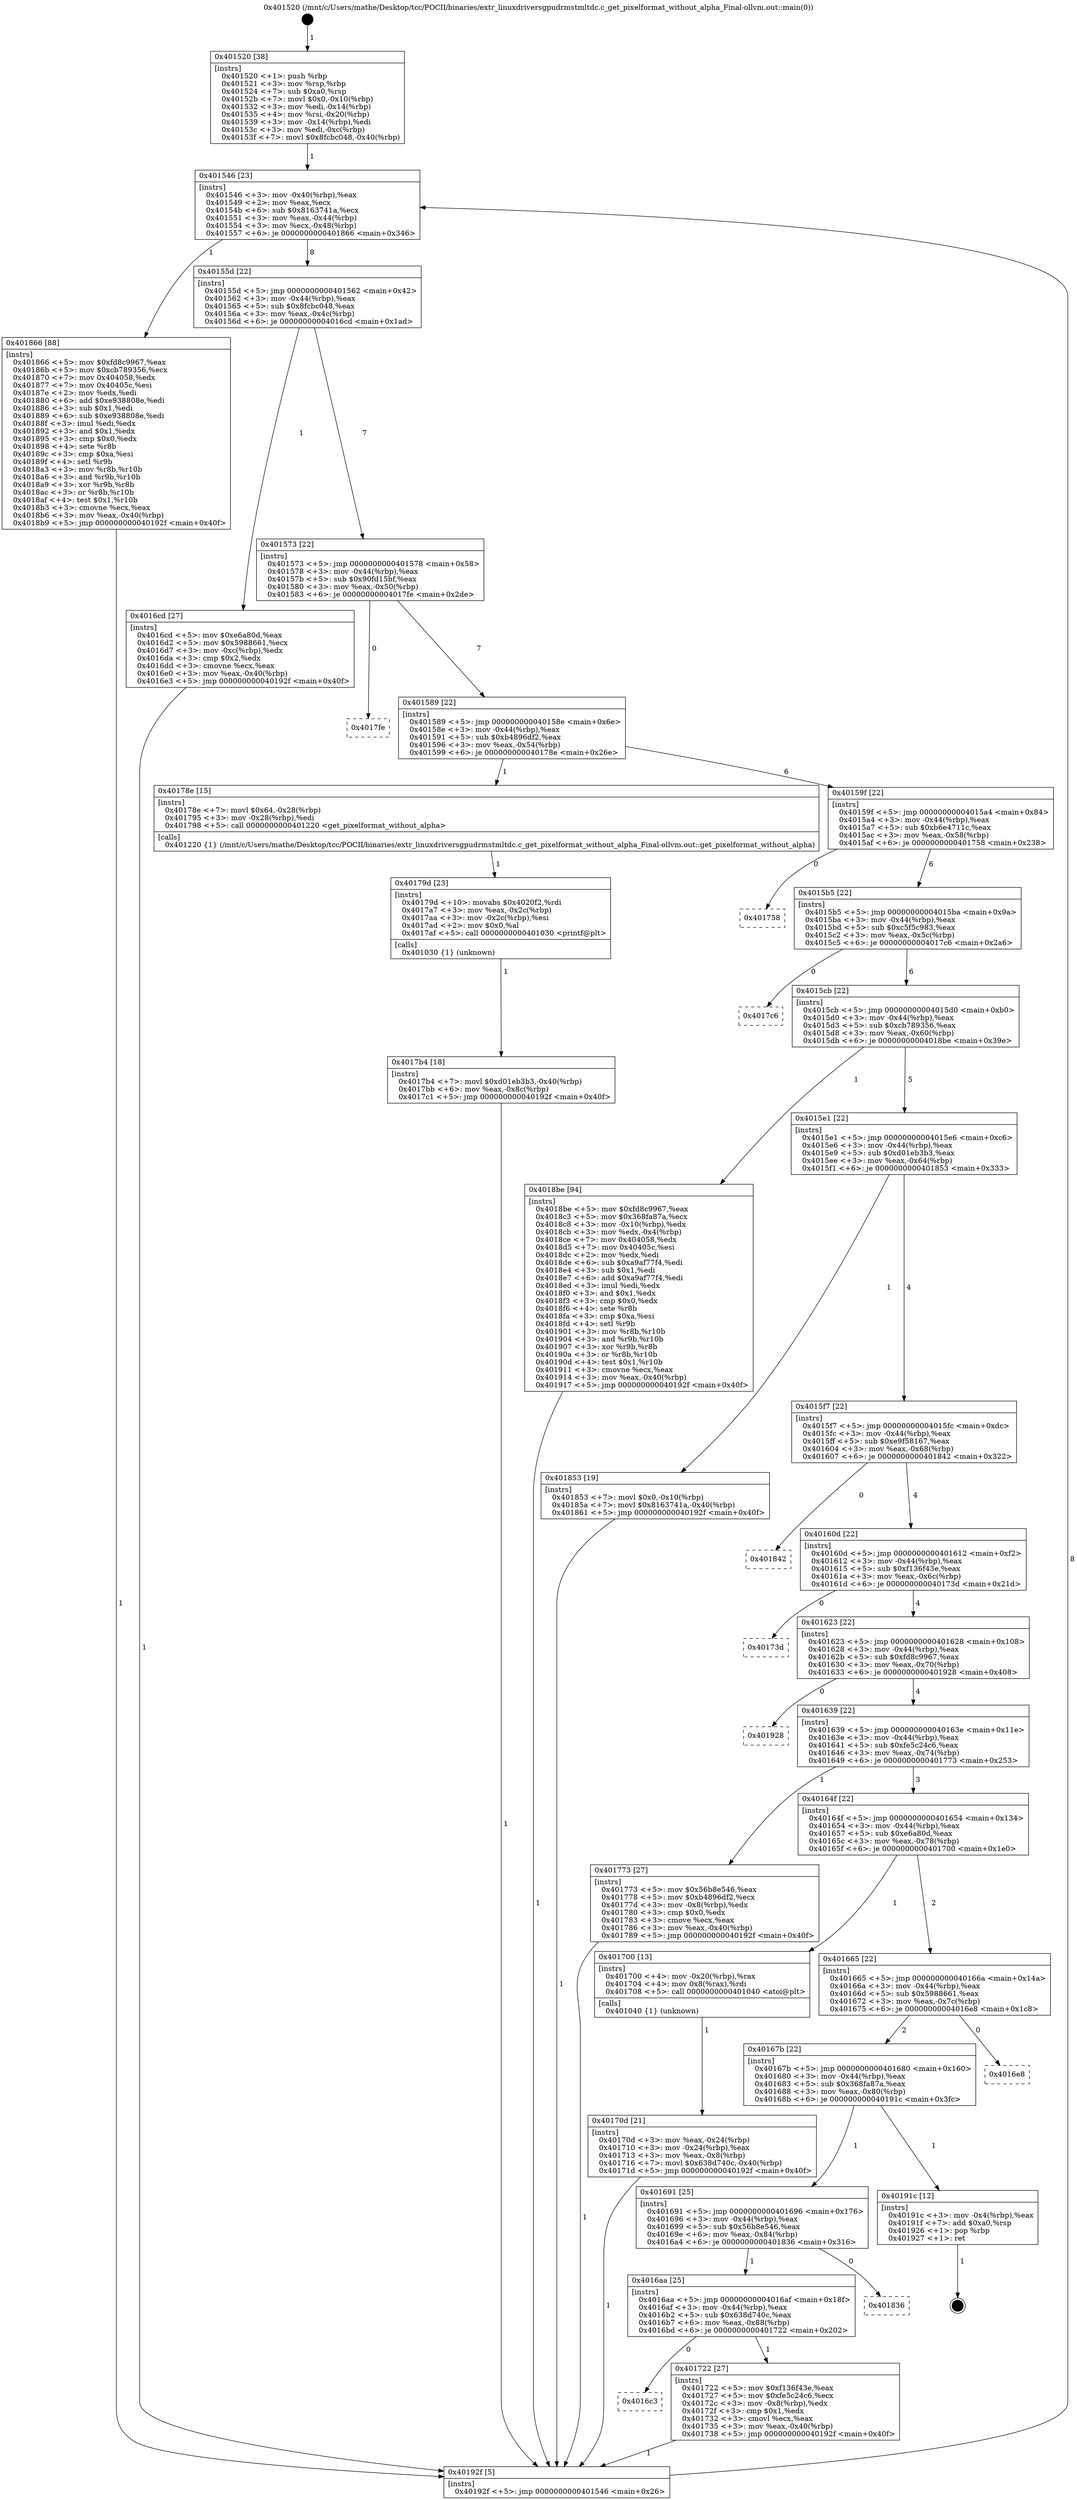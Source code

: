 digraph "0x401520" {
  label = "0x401520 (/mnt/c/Users/mathe/Desktop/tcc/POCII/binaries/extr_linuxdriversgpudrmstmltdc.c_get_pixelformat_without_alpha_Final-ollvm.out::main(0))"
  labelloc = "t"
  node[shape=record]

  Entry [label="",width=0.3,height=0.3,shape=circle,fillcolor=black,style=filled]
  "0x401546" [label="{
     0x401546 [23]\l
     | [instrs]\l
     &nbsp;&nbsp;0x401546 \<+3\>: mov -0x40(%rbp),%eax\l
     &nbsp;&nbsp;0x401549 \<+2\>: mov %eax,%ecx\l
     &nbsp;&nbsp;0x40154b \<+6\>: sub $0x8163741a,%ecx\l
     &nbsp;&nbsp;0x401551 \<+3\>: mov %eax,-0x44(%rbp)\l
     &nbsp;&nbsp;0x401554 \<+3\>: mov %ecx,-0x48(%rbp)\l
     &nbsp;&nbsp;0x401557 \<+6\>: je 0000000000401866 \<main+0x346\>\l
  }"]
  "0x401866" [label="{
     0x401866 [88]\l
     | [instrs]\l
     &nbsp;&nbsp;0x401866 \<+5\>: mov $0xfd8c9967,%eax\l
     &nbsp;&nbsp;0x40186b \<+5\>: mov $0xcb789356,%ecx\l
     &nbsp;&nbsp;0x401870 \<+7\>: mov 0x404058,%edx\l
     &nbsp;&nbsp;0x401877 \<+7\>: mov 0x40405c,%esi\l
     &nbsp;&nbsp;0x40187e \<+2\>: mov %edx,%edi\l
     &nbsp;&nbsp;0x401880 \<+6\>: add $0xe938808e,%edi\l
     &nbsp;&nbsp;0x401886 \<+3\>: sub $0x1,%edi\l
     &nbsp;&nbsp;0x401889 \<+6\>: sub $0xe938808e,%edi\l
     &nbsp;&nbsp;0x40188f \<+3\>: imul %edi,%edx\l
     &nbsp;&nbsp;0x401892 \<+3\>: and $0x1,%edx\l
     &nbsp;&nbsp;0x401895 \<+3\>: cmp $0x0,%edx\l
     &nbsp;&nbsp;0x401898 \<+4\>: sete %r8b\l
     &nbsp;&nbsp;0x40189c \<+3\>: cmp $0xa,%esi\l
     &nbsp;&nbsp;0x40189f \<+4\>: setl %r9b\l
     &nbsp;&nbsp;0x4018a3 \<+3\>: mov %r8b,%r10b\l
     &nbsp;&nbsp;0x4018a6 \<+3\>: and %r9b,%r10b\l
     &nbsp;&nbsp;0x4018a9 \<+3\>: xor %r9b,%r8b\l
     &nbsp;&nbsp;0x4018ac \<+3\>: or %r8b,%r10b\l
     &nbsp;&nbsp;0x4018af \<+4\>: test $0x1,%r10b\l
     &nbsp;&nbsp;0x4018b3 \<+3\>: cmovne %ecx,%eax\l
     &nbsp;&nbsp;0x4018b6 \<+3\>: mov %eax,-0x40(%rbp)\l
     &nbsp;&nbsp;0x4018b9 \<+5\>: jmp 000000000040192f \<main+0x40f\>\l
  }"]
  "0x40155d" [label="{
     0x40155d [22]\l
     | [instrs]\l
     &nbsp;&nbsp;0x40155d \<+5\>: jmp 0000000000401562 \<main+0x42\>\l
     &nbsp;&nbsp;0x401562 \<+3\>: mov -0x44(%rbp),%eax\l
     &nbsp;&nbsp;0x401565 \<+5\>: sub $0x8fcbc048,%eax\l
     &nbsp;&nbsp;0x40156a \<+3\>: mov %eax,-0x4c(%rbp)\l
     &nbsp;&nbsp;0x40156d \<+6\>: je 00000000004016cd \<main+0x1ad\>\l
  }"]
  Exit [label="",width=0.3,height=0.3,shape=circle,fillcolor=black,style=filled,peripheries=2]
  "0x4016cd" [label="{
     0x4016cd [27]\l
     | [instrs]\l
     &nbsp;&nbsp;0x4016cd \<+5\>: mov $0xe6a80d,%eax\l
     &nbsp;&nbsp;0x4016d2 \<+5\>: mov $0x5988661,%ecx\l
     &nbsp;&nbsp;0x4016d7 \<+3\>: mov -0xc(%rbp),%edx\l
     &nbsp;&nbsp;0x4016da \<+3\>: cmp $0x2,%edx\l
     &nbsp;&nbsp;0x4016dd \<+3\>: cmovne %ecx,%eax\l
     &nbsp;&nbsp;0x4016e0 \<+3\>: mov %eax,-0x40(%rbp)\l
     &nbsp;&nbsp;0x4016e3 \<+5\>: jmp 000000000040192f \<main+0x40f\>\l
  }"]
  "0x401573" [label="{
     0x401573 [22]\l
     | [instrs]\l
     &nbsp;&nbsp;0x401573 \<+5\>: jmp 0000000000401578 \<main+0x58\>\l
     &nbsp;&nbsp;0x401578 \<+3\>: mov -0x44(%rbp),%eax\l
     &nbsp;&nbsp;0x40157b \<+5\>: sub $0x90fd15bf,%eax\l
     &nbsp;&nbsp;0x401580 \<+3\>: mov %eax,-0x50(%rbp)\l
     &nbsp;&nbsp;0x401583 \<+6\>: je 00000000004017fe \<main+0x2de\>\l
  }"]
  "0x40192f" [label="{
     0x40192f [5]\l
     | [instrs]\l
     &nbsp;&nbsp;0x40192f \<+5\>: jmp 0000000000401546 \<main+0x26\>\l
  }"]
  "0x401520" [label="{
     0x401520 [38]\l
     | [instrs]\l
     &nbsp;&nbsp;0x401520 \<+1\>: push %rbp\l
     &nbsp;&nbsp;0x401521 \<+3\>: mov %rsp,%rbp\l
     &nbsp;&nbsp;0x401524 \<+7\>: sub $0xa0,%rsp\l
     &nbsp;&nbsp;0x40152b \<+7\>: movl $0x0,-0x10(%rbp)\l
     &nbsp;&nbsp;0x401532 \<+3\>: mov %edi,-0x14(%rbp)\l
     &nbsp;&nbsp;0x401535 \<+4\>: mov %rsi,-0x20(%rbp)\l
     &nbsp;&nbsp;0x401539 \<+3\>: mov -0x14(%rbp),%edi\l
     &nbsp;&nbsp;0x40153c \<+3\>: mov %edi,-0xc(%rbp)\l
     &nbsp;&nbsp;0x40153f \<+7\>: movl $0x8fcbc048,-0x40(%rbp)\l
  }"]
  "0x4017b4" [label="{
     0x4017b4 [18]\l
     | [instrs]\l
     &nbsp;&nbsp;0x4017b4 \<+7\>: movl $0xd01eb3b3,-0x40(%rbp)\l
     &nbsp;&nbsp;0x4017bb \<+6\>: mov %eax,-0x8c(%rbp)\l
     &nbsp;&nbsp;0x4017c1 \<+5\>: jmp 000000000040192f \<main+0x40f\>\l
  }"]
  "0x4017fe" [label="{
     0x4017fe\l
  }", style=dashed]
  "0x401589" [label="{
     0x401589 [22]\l
     | [instrs]\l
     &nbsp;&nbsp;0x401589 \<+5\>: jmp 000000000040158e \<main+0x6e\>\l
     &nbsp;&nbsp;0x40158e \<+3\>: mov -0x44(%rbp),%eax\l
     &nbsp;&nbsp;0x401591 \<+5\>: sub $0xb4896df2,%eax\l
     &nbsp;&nbsp;0x401596 \<+3\>: mov %eax,-0x54(%rbp)\l
     &nbsp;&nbsp;0x401599 \<+6\>: je 000000000040178e \<main+0x26e\>\l
  }"]
  "0x40179d" [label="{
     0x40179d [23]\l
     | [instrs]\l
     &nbsp;&nbsp;0x40179d \<+10\>: movabs $0x4020f2,%rdi\l
     &nbsp;&nbsp;0x4017a7 \<+3\>: mov %eax,-0x2c(%rbp)\l
     &nbsp;&nbsp;0x4017aa \<+3\>: mov -0x2c(%rbp),%esi\l
     &nbsp;&nbsp;0x4017ad \<+2\>: mov $0x0,%al\l
     &nbsp;&nbsp;0x4017af \<+5\>: call 0000000000401030 \<printf@plt\>\l
     | [calls]\l
     &nbsp;&nbsp;0x401030 \{1\} (unknown)\l
  }"]
  "0x40178e" [label="{
     0x40178e [15]\l
     | [instrs]\l
     &nbsp;&nbsp;0x40178e \<+7\>: movl $0x64,-0x28(%rbp)\l
     &nbsp;&nbsp;0x401795 \<+3\>: mov -0x28(%rbp),%edi\l
     &nbsp;&nbsp;0x401798 \<+5\>: call 0000000000401220 \<get_pixelformat_without_alpha\>\l
     | [calls]\l
     &nbsp;&nbsp;0x401220 \{1\} (/mnt/c/Users/mathe/Desktop/tcc/POCII/binaries/extr_linuxdriversgpudrmstmltdc.c_get_pixelformat_without_alpha_Final-ollvm.out::get_pixelformat_without_alpha)\l
  }"]
  "0x40159f" [label="{
     0x40159f [22]\l
     | [instrs]\l
     &nbsp;&nbsp;0x40159f \<+5\>: jmp 00000000004015a4 \<main+0x84\>\l
     &nbsp;&nbsp;0x4015a4 \<+3\>: mov -0x44(%rbp),%eax\l
     &nbsp;&nbsp;0x4015a7 \<+5\>: sub $0xb6e4711c,%eax\l
     &nbsp;&nbsp;0x4015ac \<+3\>: mov %eax,-0x58(%rbp)\l
     &nbsp;&nbsp;0x4015af \<+6\>: je 0000000000401758 \<main+0x238\>\l
  }"]
  "0x4016c3" [label="{
     0x4016c3\l
  }", style=dashed]
  "0x401758" [label="{
     0x401758\l
  }", style=dashed]
  "0x4015b5" [label="{
     0x4015b5 [22]\l
     | [instrs]\l
     &nbsp;&nbsp;0x4015b5 \<+5\>: jmp 00000000004015ba \<main+0x9a\>\l
     &nbsp;&nbsp;0x4015ba \<+3\>: mov -0x44(%rbp),%eax\l
     &nbsp;&nbsp;0x4015bd \<+5\>: sub $0xc5f5c983,%eax\l
     &nbsp;&nbsp;0x4015c2 \<+3\>: mov %eax,-0x5c(%rbp)\l
     &nbsp;&nbsp;0x4015c5 \<+6\>: je 00000000004017c6 \<main+0x2a6\>\l
  }"]
  "0x401722" [label="{
     0x401722 [27]\l
     | [instrs]\l
     &nbsp;&nbsp;0x401722 \<+5\>: mov $0xf136f43e,%eax\l
     &nbsp;&nbsp;0x401727 \<+5\>: mov $0xfe5c24c6,%ecx\l
     &nbsp;&nbsp;0x40172c \<+3\>: mov -0x8(%rbp),%edx\l
     &nbsp;&nbsp;0x40172f \<+3\>: cmp $0x1,%edx\l
     &nbsp;&nbsp;0x401732 \<+3\>: cmovl %ecx,%eax\l
     &nbsp;&nbsp;0x401735 \<+3\>: mov %eax,-0x40(%rbp)\l
     &nbsp;&nbsp;0x401738 \<+5\>: jmp 000000000040192f \<main+0x40f\>\l
  }"]
  "0x4017c6" [label="{
     0x4017c6\l
  }", style=dashed]
  "0x4015cb" [label="{
     0x4015cb [22]\l
     | [instrs]\l
     &nbsp;&nbsp;0x4015cb \<+5\>: jmp 00000000004015d0 \<main+0xb0\>\l
     &nbsp;&nbsp;0x4015d0 \<+3\>: mov -0x44(%rbp),%eax\l
     &nbsp;&nbsp;0x4015d3 \<+5\>: sub $0xcb789356,%eax\l
     &nbsp;&nbsp;0x4015d8 \<+3\>: mov %eax,-0x60(%rbp)\l
     &nbsp;&nbsp;0x4015db \<+6\>: je 00000000004018be \<main+0x39e\>\l
  }"]
  "0x4016aa" [label="{
     0x4016aa [25]\l
     | [instrs]\l
     &nbsp;&nbsp;0x4016aa \<+5\>: jmp 00000000004016af \<main+0x18f\>\l
     &nbsp;&nbsp;0x4016af \<+3\>: mov -0x44(%rbp),%eax\l
     &nbsp;&nbsp;0x4016b2 \<+5\>: sub $0x638d740c,%eax\l
     &nbsp;&nbsp;0x4016b7 \<+6\>: mov %eax,-0x88(%rbp)\l
     &nbsp;&nbsp;0x4016bd \<+6\>: je 0000000000401722 \<main+0x202\>\l
  }"]
  "0x4018be" [label="{
     0x4018be [94]\l
     | [instrs]\l
     &nbsp;&nbsp;0x4018be \<+5\>: mov $0xfd8c9967,%eax\l
     &nbsp;&nbsp;0x4018c3 \<+5\>: mov $0x368fa87a,%ecx\l
     &nbsp;&nbsp;0x4018c8 \<+3\>: mov -0x10(%rbp),%edx\l
     &nbsp;&nbsp;0x4018cb \<+3\>: mov %edx,-0x4(%rbp)\l
     &nbsp;&nbsp;0x4018ce \<+7\>: mov 0x404058,%edx\l
     &nbsp;&nbsp;0x4018d5 \<+7\>: mov 0x40405c,%esi\l
     &nbsp;&nbsp;0x4018dc \<+2\>: mov %edx,%edi\l
     &nbsp;&nbsp;0x4018de \<+6\>: sub $0xa9af77f4,%edi\l
     &nbsp;&nbsp;0x4018e4 \<+3\>: sub $0x1,%edi\l
     &nbsp;&nbsp;0x4018e7 \<+6\>: add $0xa9af77f4,%edi\l
     &nbsp;&nbsp;0x4018ed \<+3\>: imul %edi,%edx\l
     &nbsp;&nbsp;0x4018f0 \<+3\>: and $0x1,%edx\l
     &nbsp;&nbsp;0x4018f3 \<+3\>: cmp $0x0,%edx\l
     &nbsp;&nbsp;0x4018f6 \<+4\>: sete %r8b\l
     &nbsp;&nbsp;0x4018fa \<+3\>: cmp $0xa,%esi\l
     &nbsp;&nbsp;0x4018fd \<+4\>: setl %r9b\l
     &nbsp;&nbsp;0x401901 \<+3\>: mov %r8b,%r10b\l
     &nbsp;&nbsp;0x401904 \<+3\>: and %r9b,%r10b\l
     &nbsp;&nbsp;0x401907 \<+3\>: xor %r9b,%r8b\l
     &nbsp;&nbsp;0x40190a \<+3\>: or %r8b,%r10b\l
     &nbsp;&nbsp;0x40190d \<+4\>: test $0x1,%r10b\l
     &nbsp;&nbsp;0x401911 \<+3\>: cmovne %ecx,%eax\l
     &nbsp;&nbsp;0x401914 \<+3\>: mov %eax,-0x40(%rbp)\l
     &nbsp;&nbsp;0x401917 \<+5\>: jmp 000000000040192f \<main+0x40f\>\l
  }"]
  "0x4015e1" [label="{
     0x4015e1 [22]\l
     | [instrs]\l
     &nbsp;&nbsp;0x4015e1 \<+5\>: jmp 00000000004015e6 \<main+0xc6\>\l
     &nbsp;&nbsp;0x4015e6 \<+3\>: mov -0x44(%rbp),%eax\l
     &nbsp;&nbsp;0x4015e9 \<+5\>: sub $0xd01eb3b3,%eax\l
     &nbsp;&nbsp;0x4015ee \<+3\>: mov %eax,-0x64(%rbp)\l
     &nbsp;&nbsp;0x4015f1 \<+6\>: je 0000000000401853 \<main+0x333\>\l
  }"]
  "0x401836" [label="{
     0x401836\l
  }", style=dashed]
  "0x401853" [label="{
     0x401853 [19]\l
     | [instrs]\l
     &nbsp;&nbsp;0x401853 \<+7\>: movl $0x0,-0x10(%rbp)\l
     &nbsp;&nbsp;0x40185a \<+7\>: movl $0x8163741a,-0x40(%rbp)\l
     &nbsp;&nbsp;0x401861 \<+5\>: jmp 000000000040192f \<main+0x40f\>\l
  }"]
  "0x4015f7" [label="{
     0x4015f7 [22]\l
     | [instrs]\l
     &nbsp;&nbsp;0x4015f7 \<+5\>: jmp 00000000004015fc \<main+0xdc\>\l
     &nbsp;&nbsp;0x4015fc \<+3\>: mov -0x44(%rbp),%eax\l
     &nbsp;&nbsp;0x4015ff \<+5\>: sub $0xe9f58167,%eax\l
     &nbsp;&nbsp;0x401604 \<+3\>: mov %eax,-0x68(%rbp)\l
     &nbsp;&nbsp;0x401607 \<+6\>: je 0000000000401842 \<main+0x322\>\l
  }"]
  "0x401691" [label="{
     0x401691 [25]\l
     | [instrs]\l
     &nbsp;&nbsp;0x401691 \<+5\>: jmp 0000000000401696 \<main+0x176\>\l
     &nbsp;&nbsp;0x401696 \<+3\>: mov -0x44(%rbp),%eax\l
     &nbsp;&nbsp;0x401699 \<+5\>: sub $0x56b8e546,%eax\l
     &nbsp;&nbsp;0x40169e \<+6\>: mov %eax,-0x84(%rbp)\l
     &nbsp;&nbsp;0x4016a4 \<+6\>: je 0000000000401836 \<main+0x316\>\l
  }"]
  "0x401842" [label="{
     0x401842\l
  }", style=dashed]
  "0x40160d" [label="{
     0x40160d [22]\l
     | [instrs]\l
     &nbsp;&nbsp;0x40160d \<+5\>: jmp 0000000000401612 \<main+0xf2\>\l
     &nbsp;&nbsp;0x401612 \<+3\>: mov -0x44(%rbp),%eax\l
     &nbsp;&nbsp;0x401615 \<+5\>: sub $0xf136f43e,%eax\l
     &nbsp;&nbsp;0x40161a \<+3\>: mov %eax,-0x6c(%rbp)\l
     &nbsp;&nbsp;0x40161d \<+6\>: je 000000000040173d \<main+0x21d\>\l
  }"]
  "0x40191c" [label="{
     0x40191c [12]\l
     | [instrs]\l
     &nbsp;&nbsp;0x40191c \<+3\>: mov -0x4(%rbp),%eax\l
     &nbsp;&nbsp;0x40191f \<+7\>: add $0xa0,%rsp\l
     &nbsp;&nbsp;0x401926 \<+1\>: pop %rbp\l
     &nbsp;&nbsp;0x401927 \<+1\>: ret\l
  }"]
  "0x40173d" [label="{
     0x40173d\l
  }", style=dashed]
  "0x401623" [label="{
     0x401623 [22]\l
     | [instrs]\l
     &nbsp;&nbsp;0x401623 \<+5\>: jmp 0000000000401628 \<main+0x108\>\l
     &nbsp;&nbsp;0x401628 \<+3\>: mov -0x44(%rbp),%eax\l
     &nbsp;&nbsp;0x40162b \<+5\>: sub $0xfd8c9967,%eax\l
     &nbsp;&nbsp;0x401630 \<+3\>: mov %eax,-0x70(%rbp)\l
     &nbsp;&nbsp;0x401633 \<+6\>: je 0000000000401928 \<main+0x408\>\l
  }"]
  "0x40167b" [label="{
     0x40167b [22]\l
     | [instrs]\l
     &nbsp;&nbsp;0x40167b \<+5\>: jmp 0000000000401680 \<main+0x160\>\l
     &nbsp;&nbsp;0x401680 \<+3\>: mov -0x44(%rbp),%eax\l
     &nbsp;&nbsp;0x401683 \<+5\>: sub $0x368fa87a,%eax\l
     &nbsp;&nbsp;0x401688 \<+3\>: mov %eax,-0x80(%rbp)\l
     &nbsp;&nbsp;0x40168b \<+6\>: je 000000000040191c \<main+0x3fc\>\l
  }"]
  "0x401928" [label="{
     0x401928\l
  }", style=dashed]
  "0x401639" [label="{
     0x401639 [22]\l
     | [instrs]\l
     &nbsp;&nbsp;0x401639 \<+5\>: jmp 000000000040163e \<main+0x11e\>\l
     &nbsp;&nbsp;0x40163e \<+3\>: mov -0x44(%rbp),%eax\l
     &nbsp;&nbsp;0x401641 \<+5\>: sub $0xfe5c24c6,%eax\l
     &nbsp;&nbsp;0x401646 \<+3\>: mov %eax,-0x74(%rbp)\l
     &nbsp;&nbsp;0x401649 \<+6\>: je 0000000000401773 \<main+0x253\>\l
  }"]
  "0x4016e8" [label="{
     0x4016e8\l
  }", style=dashed]
  "0x401773" [label="{
     0x401773 [27]\l
     | [instrs]\l
     &nbsp;&nbsp;0x401773 \<+5\>: mov $0x56b8e546,%eax\l
     &nbsp;&nbsp;0x401778 \<+5\>: mov $0xb4896df2,%ecx\l
     &nbsp;&nbsp;0x40177d \<+3\>: mov -0x8(%rbp),%edx\l
     &nbsp;&nbsp;0x401780 \<+3\>: cmp $0x0,%edx\l
     &nbsp;&nbsp;0x401783 \<+3\>: cmove %ecx,%eax\l
     &nbsp;&nbsp;0x401786 \<+3\>: mov %eax,-0x40(%rbp)\l
     &nbsp;&nbsp;0x401789 \<+5\>: jmp 000000000040192f \<main+0x40f\>\l
  }"]
  "0x40164f" [label="{
     0x40164f [22]\l
     | [instrs]\l
     &nbsp;&nbsp;0x40164f \<+5\>: jmp 0000000000401654 \<main+0x134\>\l
     &nbsp;&nbsp;0x401654 \<+3\>: mov -0x44(%rbp),%eax\l
     &nbsp;&nbsp;0x401657 \<+5\>: sub $0xe6a80d,%eax\l
     &nbsp;&nbsp;0x40165c \<+3\>: mov %eax,-0x78(%rbp)\l
     &nbsp;&nbsp;0x40165f \<+6\>: je 0000000000401700 \<main+0x1e0\>\l
  }"]
  "0x40170d" [label="{
     0x40170d [21]\l
     | [instrs]\l
     &nbsp;&nbsp;0x40170d \<+3\>: mov %eax,-0x24(%rbp)\l
     &nbsp;&nbsp;0x401710 \<+3\>: mov -0x24(%rbp),%eax\l
     &nbsp;&nbsp;0x401713 \<+3\>: mov %eax,-0x8(%rbp)\l
     &nbsp;&nbsp;0x401716 \<+7\>: movl $0x638d740c,-0x40(%rbp)\l
     &nbsp;&nbsp;0x40171d \<+5\>: jmp 000000000040192f \<main+0x40f\>\l
  }"]
  "0x401700" [label="{
     0x401700 [13]\l
     | [instrs]\l
     &nbsp;&nbsp;0x401700 \<+4\>: mov -0x20(%rbp),%rax\l
     &nbsp;&nbsp;0x401704 \<+4\>: mov 0x8(%rax),%rdi\l
     &nbsp;&nbsp;0x401708 \<+5\>: call 0000000000401040 \<atoi@plt\>\l
     | [calls]\l
     &nbsp;&nbsp;0x401040 \{1\} (unknown)\l
  }"]
  "0x401665" [label="{
     0x401665 [22]\l
     | [instrs]\l
     &nbsp;&nbsp;0x401665 \<+5\>: jmp 000000000040166a \<main+0x14a\>\l
     &nbsp;&nbsp;0x40166a \<+3\>: mov -0x44(%rbp),%eax\l
     &nbsp;&nbsp;0x40166d \<+5\>: sub $0x5988661,%eax\l
     &nbsp;&nbsp;0x401672 \<+3\>: mov %eax,-0x7c(%rbp)\l
     &nbsp;&nbsp;0x401675 \<+6\>: je 00000000004016e8 \<main+0x1c8\>\l
  }"]
  Entry -> "0x401520" [label=" 1"]
  "0x401546" -> "0x401866" [label=" 1"]
  "0x401546" -> "0x40155d" [label=" 8"]
  "0x40191c" -> Exit [label=" 1"]
  "0x40155d" -> "0x4016cd" [label=" 1"]
  "0x40155d" -> "0x401573" [label=" 7"]
  "0x4016cd" -> "0x40192f" [label=" 1"]
  "0x401520" -> "0x401546" [label=" 1"]
  "0x40192f" -> "0x401546" [label=" 8"]
  "0x4018be" -> "0x40192f" [label=" 1"]
  "0x401573" -> "0x4017fe" [label=" 0"]
  "0x401573" -> "0x401589" [label=" 7"]
  "0x401866" -> "0x40192f" [label=" 1"]
  "0x401589" -> "0x40178e" [label=" 1"]
  "0x401589" -> "0x40159f" [label=" 6"]
  "0x401853" -> "0x40192f" [label=" 1"]
  "0x40159f" -> "0x401758" [label=" 0"]
  "0x40159f" -> "0x4015b5" [label=" 6"]
  "0x4017b4" -> "0x40192f" [label=" 1"]
  "0x4015b5" -> "0x4017c6" [label=" 0"]
  "0x4015b5" -> "0x4015cb" [label=" 6"]
  "0x40179d" -> "0x4017b4" [label=" 1"]
  "0x4015cb" -> "0x4018be" [label=" 1"]
  "0x4015cb" -> "0x4015e1" [label=" 5"]
  "0x401773" -> "0x40192f" [label=" 1"]
  "0x4015e1" -> "0x401853" [label=" 1"]
  "0x4015e1" -> "0x4015f7" [label=" 4"]
  "0x401722" -> "0x40192f" [label=" 1"]
  "0x4015f7" -> "0x401842" [label=" 0"]
  "0x4015f7" -> "0x40160d" [label=" 4"]
  "0x4016aa" -> "0x401722" [label=" 1"]
  "0x40160d" -> "0x40173d" [label=" 0"]
  "0x40160d" -> "0x401623" [label=" 4"]
  "0x40178e" -> "0x40179d" [label=" 1"]
  "0x401623" -> "0x401928" [label=" 0"]
  "0x401623" -> "0x401639" [label=" 4"]
  "0x401691" -> "0x401836" [label=" 0"]
  "0x401639" -> "0x401773" [label=" 1"]
  "0x401639" -> "0x40164f" [label=" 3"]
  "0x4016aa" -> "0x4016c3" [label=" 0"]
  "0x40164f" -> "0x401700" [label=" 1"]
  "0x40164f" -> "0x401665" [label=" 2"]
  "0x401700" -> "0x40170d" [label=" 1"]
  "0x40170d" -> "0x40192f" [label=" 1"]
  "0x40167b" -> "0x401691" [label=" 1"]
  "0x401665" -> "0x4016e8" [label=" 0"]
  "0x401665" -> "0x40167b" [label=" 2"]
  "0x401691" -> "0x4016aa" [label=" 1"]
  "0x40167b" -> "0x40191c" [label=" 1"]
}
